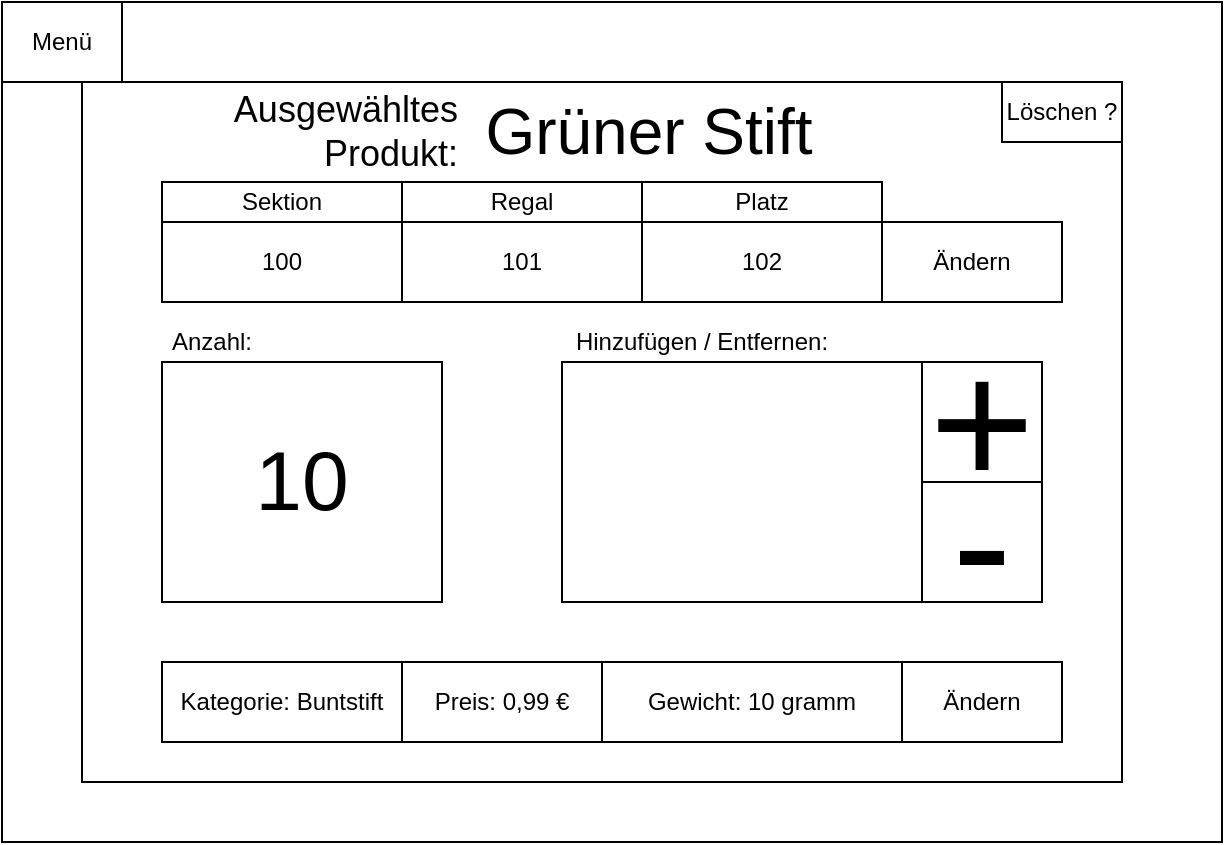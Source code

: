 <mxfile version="12.2.2" type="device" pages="1"><diagram id="sf5lxHcfiDxDPLDe1BbD" name="Page-1"><mxGraphModel dx="1072" dy="792" grid="1" gridSize="10" guides="1" tooltips="1" connect="1" arrows="1" fold="1" page="1" pageScale="1" pageWidth="827" pageHeight="1169" math="0" shadow="0"><root><mxCell id="0"/><mxCell id="1" parent="0"/><mxCell id="0is604dzVzYSEZ6XbnPD-3" value="" style="rounded=0;whiteSpace=wrap;html=1;" parent="1" vertex="1"><mxGeometry x="90" y="190" width="610" height="420" as="geometry"/></mxCell><mxCell id="0is604dzVzYSEZ6XbnPD-4" value="" style="rounded=0;whiteSpace=wrap;html=1;" parent="1" vertex="1"><mxGeometry x="130" y="230" width="520" height="350" as="geometry"/></mxCell><mxCell id="0is604dzVzYSEZ6XbnPD-5" value="100" style="rounded=0;whiteSpace=wrap;html=1;" parent="1" vertex="1"><mxGeometry x="170" y="300" width="120" height="40" as="geometry"/></mxCell><mxCell id="0is604dzVzYSEZ6XbnPD-6" value="101" style="rounded=0;whiteSpace=wrap;html=1;" parent="1" vertex="1"><mxGeometry x="290" y="300" width="120" height="40" as="geometry"/></mxCell><mxCell id="0is604dzVzYSEZ6XbnPD-7" value="102" style="rounded=0;whiteSpace=wrap;html=1;" parent="1" vertex="1"><mxGeometry x="410" y="300" width="120" height="40" as="geometry"/></mxCell><mxCell id="0is604dzVzYSEZ6XbnPD-8" value="Ändern" style="rounded=0;whiteSpace=wrap;html=1;" parent="1" vertex="1"><mxGeometry x="530" y="300" width="90" height="40" as="geometry"/></mxCell><mxCell id="QE-JvXagMVvptuSg7lWe-1" value="&lt;font style=&quot;font-size: 32px&quot;&gt;Grüner Stift&lt;/font&gt;" style="text;html=1;strokeColor=none;fillColor=none;align=center;verticalAlign=middle;whiteSpace=wrap;rounded=0;" parent="1" vertex="1"><mxGeometry x="315" y="235" width="197" height="40" as="geometry"/></mxCell><mxCell id="QE-JvXagMVvptuSg7lWe-2" value="Sektion" style="rounded=0;whiteSpace=wrap;html=1;" parent="1" vertex="1"><mxGeometry x="170" y="280" width="120" height="20" as="geometry"/></mxCell><mxCell id="QE-JvXagMVvptuSg7lWe-3" value="Regal" style="rounded=0;whiteSpace=wrap;html=1;" parent="1" vertex="1"><mxGeometry x="290" y="280" width="120" height="20" as="geometry"/></mxCell><mxCell id="QE-JvXagMVvptuSg7lWe-4" value="Platz" style="rounded=0;whiteSpace=wrap;html=1;" parent="1" vertex="1"><mxGeometry x="410" y="280" width="120" height="20" as="geometry"/></mxCell><mxCell id="QE-JvXagMVvptuSg7lWe-5" value="Preis: 0,99 €" style="rounded=0;whiteSpace=wrap;html=1;" parent="1" vertex="1"><mxGeometry x="290" y="520" width="100" height="40" as="geometry"/></mxCell><mxCell id="QE-JvXagMVvptuSg7lWe-7" value="Gewicht: 10 gramm" style="rounded=0;whiteSpace=wrap;html=1;" parent="1" vertex="1"><mxGeometry x="390" y="520" width="150" height="40" as="geometry"/></mxCell><mxCell id="QE-JvXagMVvptuSg7lWe-8" value="Ändern" style="rounded=0;whiteSpace=wrap;html=1;" parent="1" vertex="1"><mxGeometry x="540" y="520" width="80" height="40" as="geometry"/></mxCell><mxCell id="QE-JvXagMVvptuSg7lWe-9" value="&lt;font style=&quot;font-size: 90px&quot;&gt;+&lt;/font&gt;" style="rounded=0;whiteSpace=wrap;html=1;" parent="1" vertex="1"><mxGeometry x="550" y="370" width="60" height="60" as="geometry"/></mxCell><mxCell id="QE-JvXagMVvptuSg7lWe-10" value="&lt;font&gt;&lt;font style=&quot;font-size: 90px&quot;&gt;-&lt;/font&gt;&lt;br&gt;&lt;/font&gt;" style="rounded=0;whiteSpace=wrap;html=1;" parent="1" vertex="1"><mxGeometry x="550" y="430" width="60" height="60" as="geometry"/></mxCell><mxCell id="QE-JvXagMVvptuSg7lWe-11" value="" style="rounded=0;whiteSpace=wrap;html=1;" parent="1" vertex="1"><mxGeometry x="370" y="370" width="180" height="120" as="geometry"/></mxCell><mxCell id="QE-JvXagMVvptuSg7lWe-12" value="&lt;font style=&quot;font-size: 42px&quot;&gt;10&lt;/font&gt;" style="rounded=0;whiteSpace=wrap;html=1;" parent="1" vertex="1"><mxGeometry x="170" y="370" width="140" height="120" as="geometry"/></mxCell><mxCell id="QE-JvXagMVvptuSg7lWe-13" value="Anzahl:" style="text;html=1;strokeColor=none;fillColor=none;align=center;verticalAlign=middle;whiteSpace=wrap;rounded=0;" parent="1" vertex="1"><mxGeometry x="170" y="350" width="50" height="20" as="geometry"/></mxCell><mxCell id="QE-JvXagMVvptuSg7lWe-14" value="Hinzufügen / Entfernen:" style="text;html=1;strokeColor=none;fillColor=none;align=center;verticalAlign=middle;whiteSpace=wrap;rounded=0;" parent="1" vertex="1"><mxGeometry x="370" y="350" width="140" height="20" as="geometry"/></mxCell><mxCell id="17MyfZVktT5ASIgcSNb_-1" value="Kategorie: Buntstift" style="rounded=0;whiteSpace=wrap;html=1;" parent="1" vertex="1"><mxGeometry x="170" y="520" width="120" height="40" as="geometry"/></mxCell><mxCell id="DZI8m8guBseaspiPSHjH-1" value="Menü" style="rounded=0;whiteSpace=wrap;html=1;" parent="1" vertex="1"><mxGeometry x="90" y="190" width="60" height="40" as="geometry"/></mxCell><mxCell id="5JtX3Md8luBLRFijnfo1-1" value="Löschen ?" style="rounded=0;whiteSpace=wrap;html=1;" parent="1" vertex="1"><mxGeometry x="590" y="230" width="60" height="30" as="geometry"/></mxCell><mxCell id="5qGpxqHRt_lErlqcDNUE-1" value="&lt;font style=&quot;font-size: 18px&quot;&gt;Ausgewähltes Produkt:&lt;/font&gt;" style="text;html=1;strokeColor=none;fillColor=none;align=right;verticalAlign=middle;whiteSpace=wrap;rounded=0;" vertex="1" parent="1"><mxGeometry x="200" y="230" width="120" height="50" as="geometry"/></mxCell></root></mxGraphModel></diagram></mxfile>